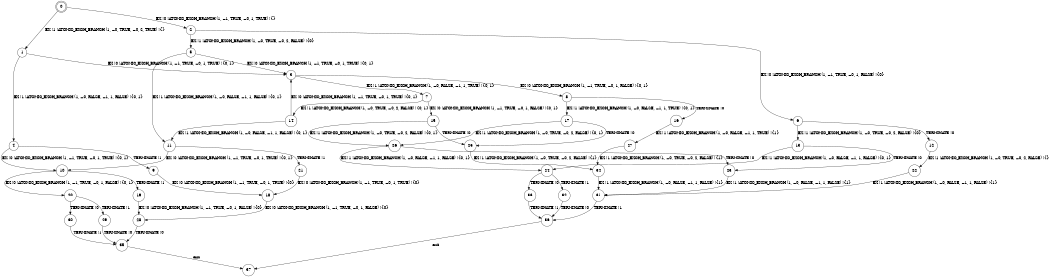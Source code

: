 digraph BCG {
size = "7, 10.5";
center = TRUE;
node [shape = circle];
0 [peripheries = 2];
0 -> 1 [label = "EX !1 !ATOMIC_EXCH_BRANCH (1, +0, TRUE, +0, 2, TRUE) !{}"];
0 -> 2 [label = "EX !0 !ATOMIC_EXCH_BRANCH (1, +1, TRUE, +0, 1, TRUE) !{}"];
1 -> 3 [label = "EX !0 !ATOMIC_EXCH_BRANCH (1, +1, TRUE, +0, 1, TRUE) !{0, 1}"];
1 -> 4 [label = "EX !1 !ATOMIC_EXCH_BRANCH (1, +0, FALSE, +1, 1, FALSE) !{0, 1}"];
2 -> 5 [label = "EX !1 !ATOMIC_EXCH_BRANCH (1, +0, TRUE, +0, 2, FALSE) !{0}"];
2 -> 6 [label = "EX !0 !ATOMIC_EXCH_BRANCH (1, +1, TRUE, +0, 1, FALSE) !{0}"];
3 -> 7 [label = "EX !1 !ATOMIC_EXCH_BRANCH (1, +0, FALSE, +1, 1, TRUE) !{0, 1}"];
3 -> 8 [label = "EX !0 !ATOMIC_EXCH_BRANCH (1, +1, TRUE, +0, 1, FALSE) !{0, 1}"];
4 -> 9 [label = "TERMINATE !1"];
4 -> 10 [label = "EX !0 !ATOMIC_EXCH_BRANCH (1, +1, TRUE, +0, 1, TRUE) !{0, 1}"];
5 -> 11 [label = "EX !1 !ATOMIC_EXCH_BRANCH (1, +0, FALSE, +1, 1, FALSE) !{0, 1}"];
5 -> 3 [label = "EX !0 !ATOMIC_EXCH_BRANCH (1, +1, TRUE, +0, 1, TRUE) !{0, 1}"];
6 -> 12 [label = "TERMINATE !0"];
6 -> 13 [label = "EX !1 !ATOMIC_EXCH_BRANCH (1, +0, TRUE, +0, 2, FALSE) !{0}"];
7 -> 14 [label = "EX !1 !ATOMIC_EXCH_BRANCH (1, +0, TRUE, +0, 2, FALSE) !{0, 1}"];
7 -> 15 [label = "EX !0 !ATOMIC_EXCH_BRANCH (1, +1, TRUE, +0, 1, FALSE) !{0, 1}"];
8 -> 16 [label = "TERMINATE !0"];
8 -> 17 [label = "EX !1 !ATOMIC_EXCH_BRANCH (1, +0, FALSE, +1, 1, TRUE) !{0, 1}"];
9 -> 18 [label = "EX !0 !ATOMIC_EXCH_BRANCH (1, +1, TRUE, +0, 1, TRUE) !{0}"];
10 -> 19 [label = "TERMINATE !1"];
10 -> 20 [label = "EX !0 !ATOMIC_EXCH_BRANCH (1, +1, TRUE, +0, 1, FALSE) !{0, 1}"];
11 -> 21 [label = "TERMINATE !1"];
11 -> 10 [label = "EX !0 !ATOMIC_EXCH_BRANCH (1, +1, TRUE, +0, 1, TRUE) !{0, 1}"];
12 -> 22 [label = "EX !1 !ATOMIC_EXCH_BRANCH (1, +0, TRUE, +0, 2, FALSE) !{}"];
13 -> 23 [label = "TERMINATE !0"];
13 -> 24 [label = "EX !1 !ATOMIC_EXCH_BRANCH (1, +0, FALSE, +1, 1, FALSE) !{0, 1}"];
14 -> 11 [label = "EX !1 !ATOMIC_EXCH_BRANCH (1, +0, FALSE, +1, 1, FALSE) !{0, 1}"];
14 -> 3 [label = "EX !0 !ATOMIC_EXCH_BRANCH (1, +1, TRUE, +0, 1, TRUE) !{0, 1}"];
15 -> 25 [label = "TERMINATE !0"];
15 -> 26 [label = "EX !1 !ATOMIC_EXCH_BRANCH (1, +0, TRUE, +0, 2, FALSE) !{0, 1}"];
16 -> 27 [label = "EX !1 !ATOMIC_EXCH_BRANCH (1, +0, FALSE, +1, 1, TRUE) !{1}"];
17 -> 25 [label = "TERMINATE !0"];
17 -> 26 [label = "EX !1 !ATOMIC_EXCH_BRANCH (1, +0, TRUE, +0, 2, FALSE) !{0, 1}"];
18 -> 28 [label = "EX !0 !ATOMIC_EXCH_BRANCH (1, +1, TRUE, +0, 1, FALSE) !{0}"];
19 -> 28 [label = "EX !0 !ATOMIC_EXCH_BRANCH (1, +1, TRUE, +0, 1, FALSE) !{0}"];
20 -> 29 [label = "TERMINATE !1"];
20 -> 30 [label = "TERMINATE !0"];
21 -> 18 [label = "EX !0 !ATOMIC_EXCH_BRANCH (1, +1, TRUE, +0, 1, TRUE) !{0}"];
22 -> 31 [label = "EX !1 !ATOMIC_EXCH_BRANCH (1, +0, FALSE, +1, 1, FALSE) !{1}"];
23 -> 31 [label = "EX !1 !ATOMIC_EXCH_BRANCH (1, +0, FALSE, +1, 1, FALSE) !{1}"];
24 -> 32 [label = "TERMINATE !1"];
24 -> 33 [label = "TERMINATE !0"];
25 -> 34 [label = "EX !1 !ATOMIC_EXCH_BRANCH (1, +0, TRUE, +0, 2, FALSE) !{1}"];
26 -> 23 [label = "TERMINATE !0"];
26 -> 24 [label = "EX !1 !ATOMIC_EXCH_BRANCH (1, +0, FALSE, +1, 1, FALSE) !{0, 1}"];
27 -> 34 [label = "EX !1 !ATOMIC_EXCH_BRANCH (1, +0, TRUE, +0, 2, FALSE) !{1}"];
28 -> 35 [label = "TERMINATE !0"];
29 -> 35 [label = "TERMINATE !0"];
30 -> 35 [label = "TERMINATE !1"];
31 -> 36 [label = "TERMINATE !1"];
32 -> 36 [label = "TERMINATE !0"];
33 -> 36 [label = "TERMINATE !1"];
34 -> 31 [label = "EX !1 !ATOMIC_EXCH_BRANCH (1, +0, FALSE, +1, 1, FALSE) !{1}"];
35 -> 37 [label = "exit"];
36 -> 37 [label = "exit"];
}
